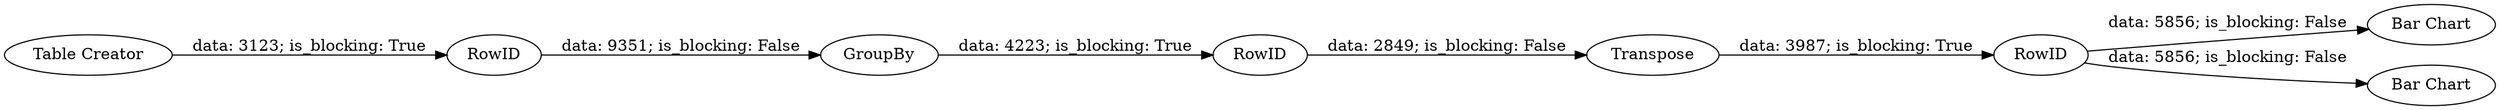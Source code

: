 digraph {
	"843796778807571165_3" [label=GroupBy]
	"843796778807571165_2" [label="Bar Chart"]
	"843796778807571165_1" [label="Table Creator"]
	"843796778807571165_7" [label=RowID]
	"843796778807571165_6" [label=RowID]
	"843796778807571165_9" [label="Bar Chart"]
	"843796778807571165_8" [label=RowID]
	"843796778807571165_4" [label=Transpose]
	"843796778807571165_7" -> "843796778807571165_4" [label="data: 2849; is_blocking: False"]
	"843796778807571165_1" -> "843796778807571165_6" [label="data: 3123; is_blocking: True"]
	"843796778807571165_4" -> "843796778807571165_8" [label="data: 3987; is_blocking: True"]
	"843796778807571165_6" -> "843796778807571165_3" [label="data: 9351; is_blocking: False"]
	"843796778807571165_3" -> "843796778807571165_7" [label="data: 4223; is_blocking: True"]
	"843796778807571165_8" -> "843796778807571165_9" [label="data: 5856; is_blocking: False"]
	"843796778807571165_8" -> "843796778807571165_2" [label="data: 5856; is_blocking: False"]
	rankdir=LR
}
